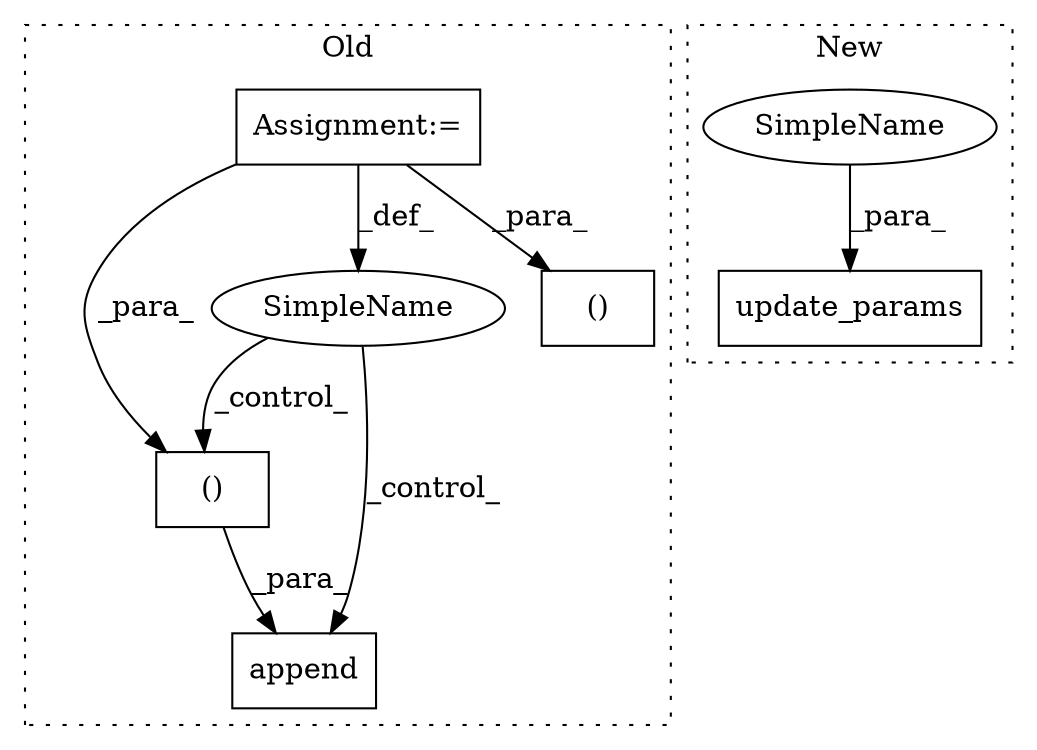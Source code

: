 digraph G {
subgraph cluster0 {
1 [label="()" a="106" s="5812" l="19" shape="box"];
3 [label="SimpleName" a="42" s="5473" l="3" shape="ellipse"];
4 [label="append" a="32" s="5798,5831" l="14,2" shape="box"];
5 [label="Assignment:=" a="7" s="4865" l="6" shape="box"];
6 [label="()" a="106" s="4966" l="24" shape="box"];
label = "Old";
style="dotted";
}
subgraph cluster1 {
2 [label="update_params" a="32" s="6057,6088" l="14,1" shape="box"];
7 [label="SimpleName" a="42" s="6087" l="1" shape="ellipse"];
label = "New";
style="dotted";
}
1 -> 4 [label="_para_"];
3 -> 1 [label="_control_"];
3 -> 4 [label="_control_"];
5 -> 1 [label="_para_"];
5 -> 6 [label="_para_"];
5 -> 3 [label="_def_"];
7 -> 2 [label="_para_"];
}